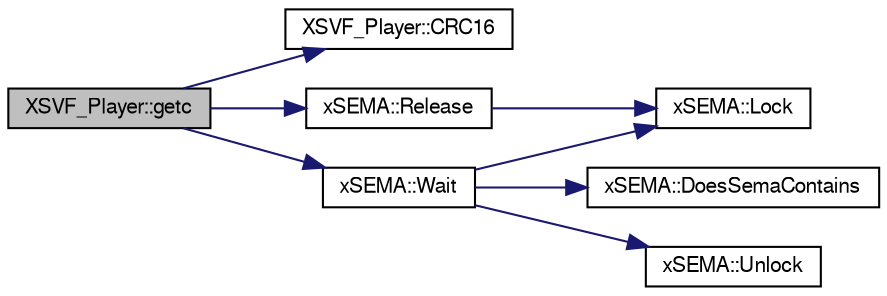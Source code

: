 digraph G
{
  bgcolor="transparent";
  edge [fontname="FreeSans",fontsize=10,labelfontname="FreeSans",labelfontsize=10];
  node [fontname="FreeSans",fontsize=10,shape=record];
  rankdir=LR;
  Node1 [label="XSVF_Player::getc",height=0.2,width=0.4,color="black", fillcolor="grey75", style="filled" fontcolor="black"];
  Node1 -> Node2 [color="midnightblue",fontsize=10,style="solid",fontname="FreeSans"];
  Node2 [label="XSVF_Player::CRC16",height=0.2,width=0.4,color="black",URL="$class_x_s_v_f___player.html#493d16eed95c4ea70c1026758c45bcf9"];
  Node1 -> Node3 [color="midnightblue",fontsize=10,style="solid",fontname="FreeSans"];
  Node3 [label="xSEMA::Release",height=0.2,width=0.4,color="black",URL="$classx_s_e_m_a.html#21e114e5918da00fc1d5ce9b285f5e2b"];
  Node3 -> Node4 [color="midnightblue",fontsize=10,style="solid",fontname="FreeSans"];
  Node4 [label="xSEMA::Lock",height=0.2,width=0.4,color="black",URL="$classx_s_e_m_a.html#f672373f4e74bc17689036721587a6f1"];
  Node1 -> Node5 [color="midnightblue",fontsize=10,style="solid",fontname="FreeSans"];
  Node5 [label="xSEMA::Wait",height=0.2,width=0.4,color="black",URL="$classx_s_e_m_a.html#d398bc33f1c28f28c33ce1796b0e4ca7"];
  Node5 -> Node6 [color="midnightblue",fontsize=10,style="solid",fontname="FreeSans"];
  Node6 [label="xSEMA::DoesSemaContains",height=0.2,width=0.4,color="black",URL="$classx_s_e_m_a.html#b04acaa143ecfad200784197b075a8a8"];
  Node5 -> Node4 [color="midnightblue",fontsize=10,style="solid",fontname="FreeSans"];
  Node5 -> Node7 [color="midnightblue",fontsize=10,style="solid",fontname="FreeSans"];
  Node7 [label="xSEMA::Unlock",height=0.2,width=0.4,color="black",URL="$classx_s_e_m_a.html#b2457b1a08f5ef2bc40524d0e2c306bc"];
}
